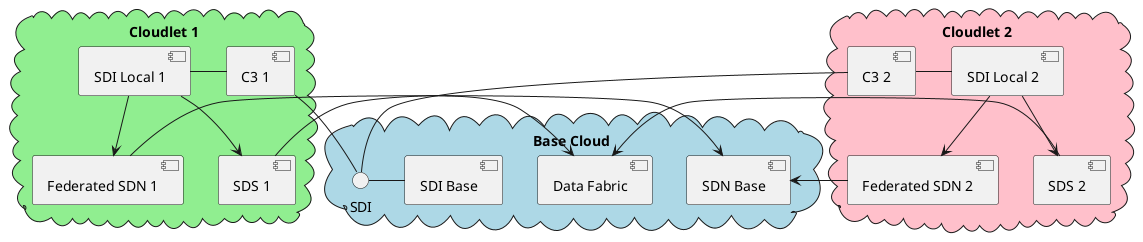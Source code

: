 @startuml

cloud "Base Cloud" #lightblue {
SDI - [SDI Base]
[SDI Base]
[SDN Base]
[Data Fabric]
}

cloud "Cloudlet 1" #lightgreen {
[C3 1] - [SDI Local 1]
[SDI Local 1] --> [Federated SDN 1]
[SDI Local 1] --> [SDS 1]
[Federated SDN 1] -> [SDN Base]
[SDS 1] -> [Data Fabric]
[C3 1] - [SDI]
}

cloud "Cloudlet 2 " #pink {
[C3 2] - [SDI Local 2]
[SDI Local 2] --> [Federated SDN 2]
[SDI Local 2] --> [SDS 2]
[Federated SDN 2] -> [SDN Base]
[SDS 2] -> [Data Fabric]
[C3 2] - [SDI]
}

@enduml

